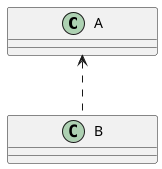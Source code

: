 @startuml

skinparam classAttributeIconSize 0
skinparam MinClassWidth 150

class A
class B

A <.. B


@enduml